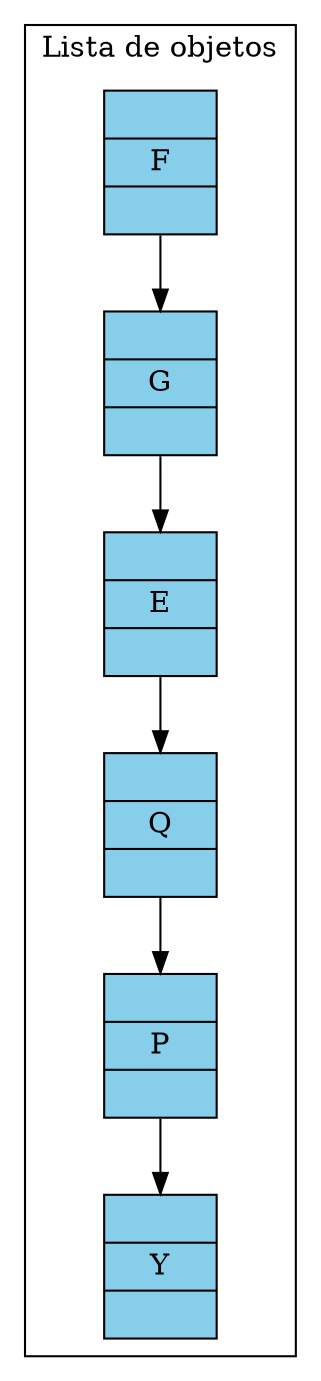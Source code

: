 digraph G {
	node[shape=record]; 

	subgraph clusterDLL {

label = "Lista de objetos";

tn_dll0[label = "{ <e> | F| <p> }", style="filled", color="black", fillcolor="skyblue"]; 
tn_dll1[label = "{ <e> |  G| <p> }", style="filled", color="black", fillcolor="skyblue"]; 
tn_dll0:p -> tn_dll1:e;
tn_dll2[label = "{ <e> |  E| <p> }", style="filled", color="black", fillcolor="skyblue"]; 
tn_dll1:p -> tn_dll2:e;
tn_dll3[label = "{ <e> |  Q| <p> }", style="filled", color="black", fillcolor="skyblue"]; 
tn_dll2:p -> tn_dll3:e;
tn_dll4[label = "{ <e> |  P| <p> }", style="filled", color="black", fillcolor="skyblue"]; 
tn_dll3:p -> tn_dll4:e;
tn_dll5[label = "{ <e> |  Y| <p> }", style="filled", color="black", fillcolor="skyblue"]; 
tn_dll4:p -> tn_dll5:e;
	}
 }